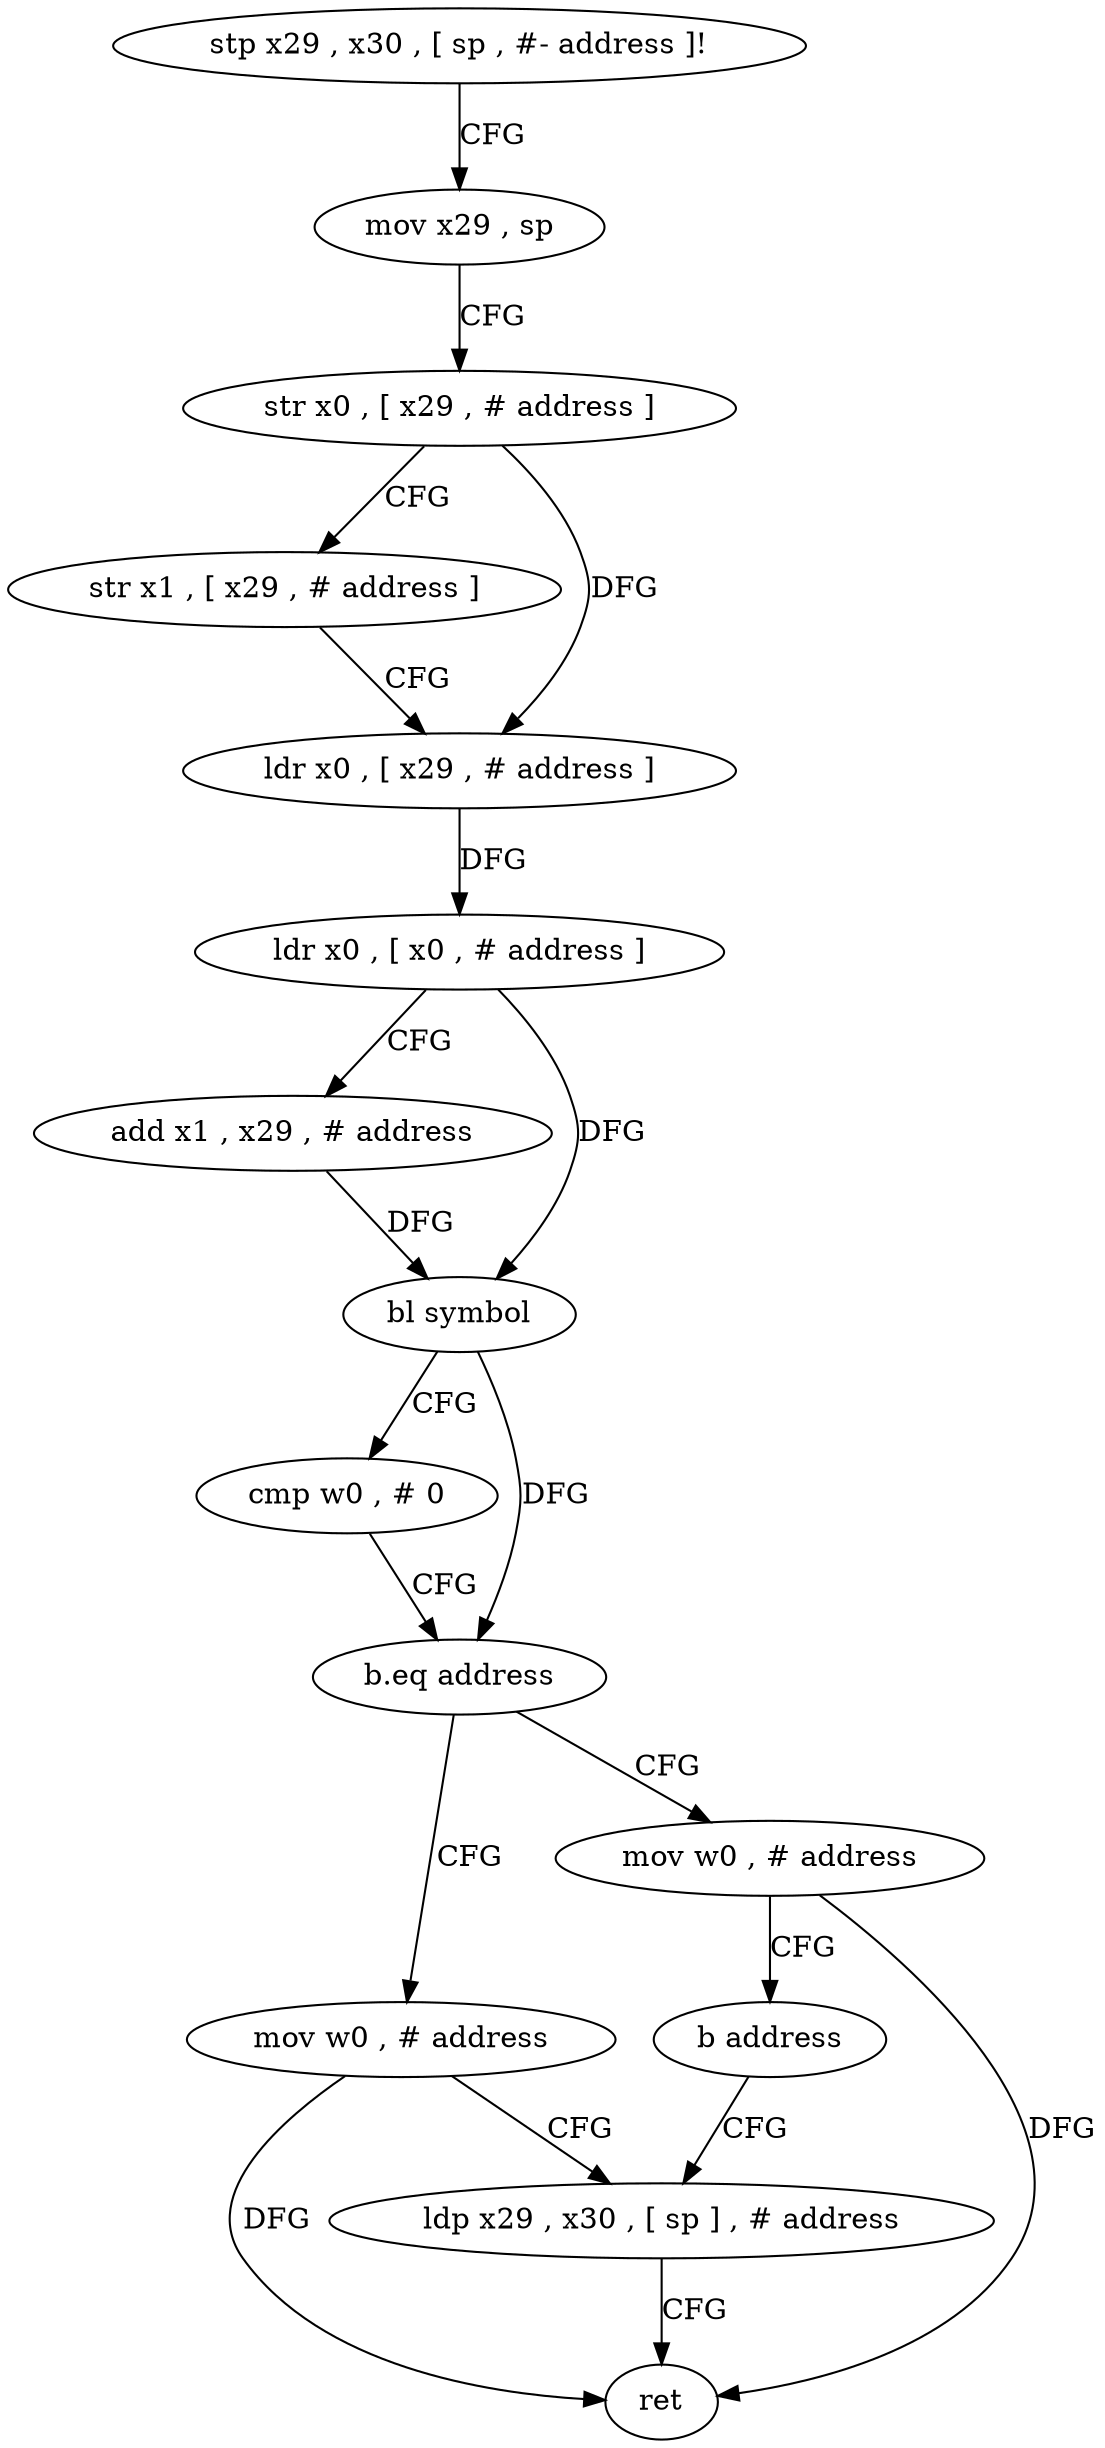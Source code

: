 digraph "func" {
"4207912" [label = "stp x29 , x30 , [ sp , #- address ]!" ]
"4207916" [label = "mov x29 , sp" ]
"4207920" [label = "str x0 , [ x29 , # address ]" ]
"4207924" [label = "str x1 , [ x29 , # address ]" ]
"4207928" [label = "ldr x0 , [ x29 , # address ]" ]
"4207932" [label = "ldr x0 , [ x0 , # address ]" ]
"4207936" [label = "add x1 , x29 , # address" ]
"4207940" [label = "bl symbol" ]
"4207944" [label = "cmp w0 , # 0" ]
"4207948" [label = "b.eq address" ]
"4207960" [label = "mov w0 , # address" ]
"4207952" [label = "mov w0 , # address" ]
"4207964" [label = "ldp x29 , x30 , [ sp ] , # address" ]
"4207956" [label = "b address" ]
"4207968" [label = "ret" ]
"4207912" -> "4207916" [ label = "CFG" ]
"4207916" -> "4207920" [ label = "CFG" ]
"4207920" -> "4207924" [ label = "CFG" ]
"4207920" -> "4207928" [ label = "DFG" ]
"4207924" -> "4207928" [ label = "CFG" ]
"4207928" -> "4207932" [ label = "DFG" ]
"4207932" -> "4207936" [ label = "CFG" ]
"4207932" -> "4207940" [ label = "DFG" ]
"4207936" -> "4207940" [ label = "DFG" ]
"4207940" -> "4207944" [ label = "CFG" ]
"4207940" -> "4207948" [ label = "DFG" ]
"4207944" -> "4207948" [ label = "CFG" ]
"4207948" -> "4207960" [ label = "CFG" ]
"4207948" -> "4207952" [ label = "CFG" ]
"4207960" -> "4207964" [ label = "CFG" ]
"4207960" -> "4207968" [ label = "DFG" ]
"4207952" -> "4207956" [ label = "CFG" ]
"4207952" -> "4207968" [ label = "DFG" ]
"4207964" -> "4207968" [ label = "CFG" ]
"4207956" -> "4207964" [ label = "CFG" ]
}
